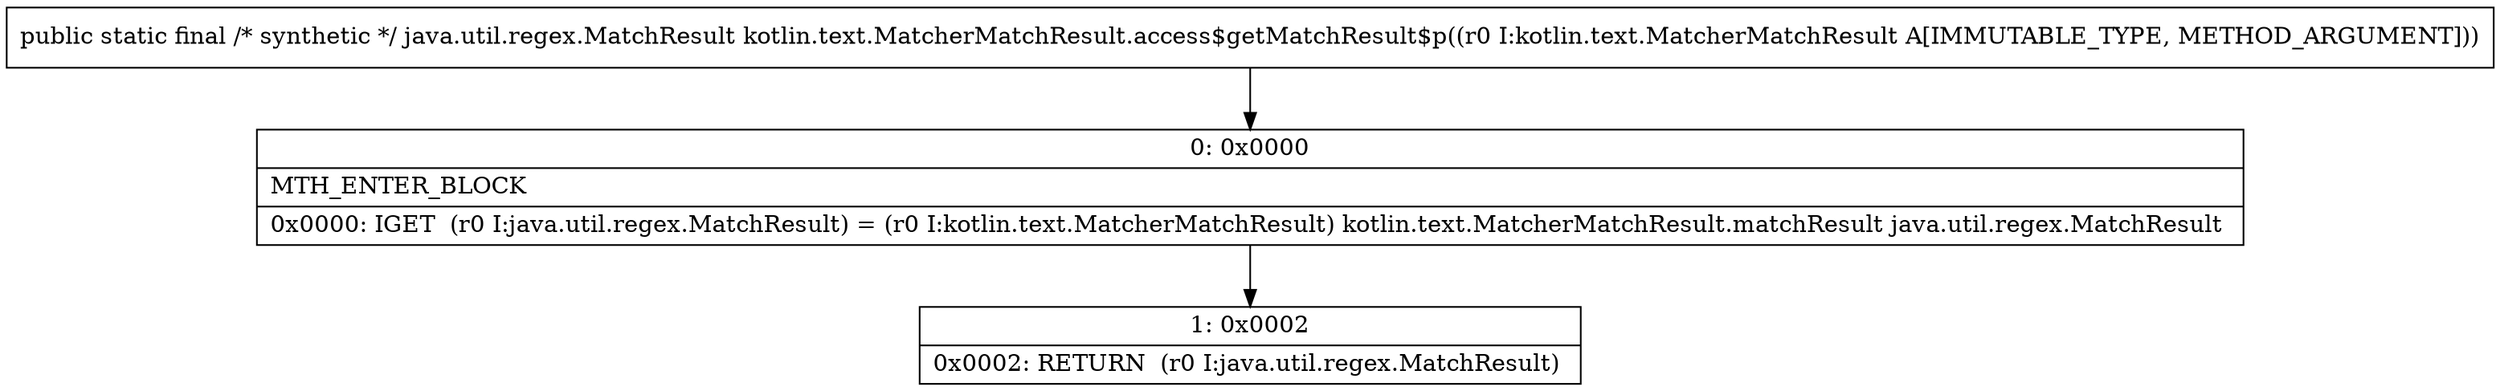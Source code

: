 digraph "CFG forkotlin.text.MatcherMatchResult.access$getMatchResult$p(Lkotlin\/text\/MatcherMatchResult;)Ljava\/util\/regex\/MatchResult;" {
Node_0 [shape=record,label="{0\:\ 0x0000|MTH_ENTER_BLOCK\l|0x0000: IGET  (r0 I:java.util.regex.MatchResult) = (r0 I:kotlin.text.MatcherMatchResult) kotlin.text.MatcherMatchResult.matchResult java.util.regex.MatchResult \l}"];
Node_1 [shape=record,label="{1\:\ 0x0002|0x0002: RETURN  (r0 I:java.util.regex.MatchResult) \l}"];
MethodNode[shape=record,label="{public static final \/* synthetic *\/ java.util.regex.MatchResult kotlin.text.MatcherMatchResult.access$getMatchResult$p((r0 I:kotlin.text.MatcherMatchResult A[IMMUTABLE_TYPE, METHOD_ARGUMENT])) }"];
MethodNode -> Node_0;
Node_0 -> Node_1;
}

